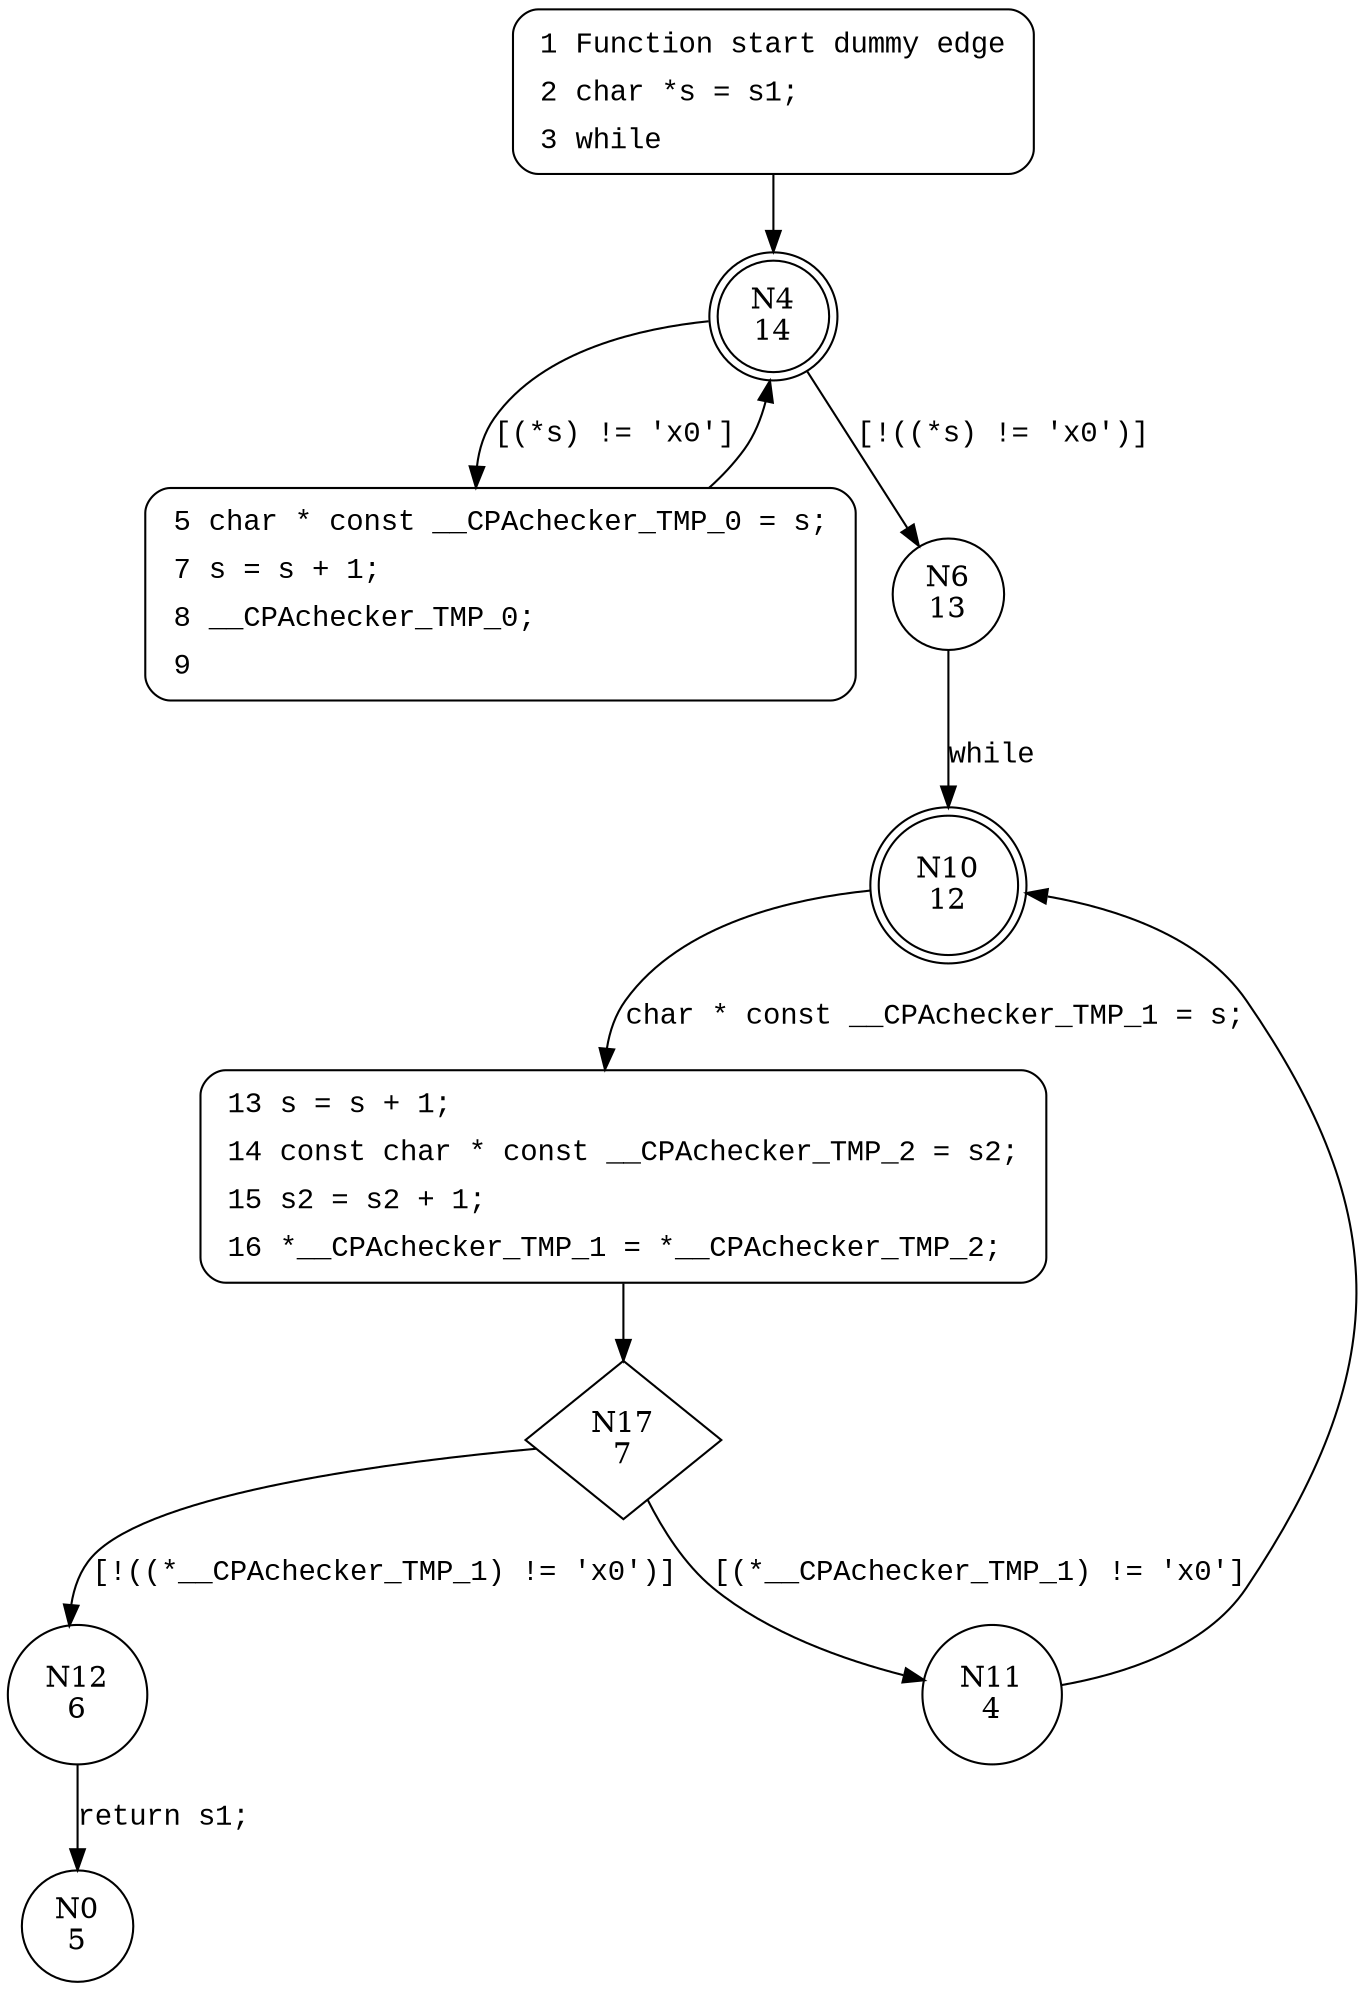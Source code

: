 digraph cstrcat {
4 [shape="doublecircle" label="N4\n14"]
5 [shape="circle" label="N5\n3"]
6 [shape="circle" label="N6\n13"]
10 [shape="doublecircle" label="N10\n12"]
13 [shape="circle" label="N13\n11"]
17 [shape="diamond" label="N17\n7"]
11 [shape="circle" label="N11\n4"]
12 [shape="circle" label="N12\n6"]
0 [shape="circle" label="N0\n5"]
1 [style="filled,bold" penwidth="1" fillcolor="white" fontname="Courier New" shape="Mrecord" label=<<table border="0" cellborder="0" cellpadding="3" bgcolor="white"><tr><td align="right">1</td><td align="left">Function start dummy edge</td></tr><tr><td align="right">2</td><td align="left">char *s = s1;</td></tr><tr><td align="right">3</td><td align="left">while</td></tr></table>>]
1 -> 4[label=""]
13 [style="filled,bold" penwidth="1" fillcolor="white" fontname="Courier New" shape="Mrecord" label=<<table border="0" cellborder="0" cellpadding="3" bgcolor="white"><tr><td align="right">13</td><td align="left">s = s + 1;</td></tr><tr><td align="right">14</td><td align="left">const char * const __CPAchecker_TMP_2 = s2;</td></tr><tr><td align="right">15</td><td align="left">s2 = s2 + 1;</td></tr><tr><td align="right">16</td><td align="left">*__CPAchecker_TMP_1 = *__CPAchecker_TMP_2;</td></tr></table>>]
13 -> 17[label=""]
5 [style="filled,bold" penwidth="1" fillcolor="white" fontname="Courier New" shape="Mrecord" label=<<table border="0" cellborder="0" cellpadding="3" bgcolor="white"><tr><td align="right">5</td><td align="left">char * const __CPAchecker_TMP_0 = s;</td></tr><tr><td align="right">7</td><td align="left">s = s + 1;</td></tr><tr><td align="right">8</td><td align="left">__CPAchecker_TMP_0;</td></tr><tr><td align="right">9</td><td align="left"></td></tr></table>>]
5 -> 4[label=""]
4 -> 5 [label="[(*s) != '\x0']" fontname="Courier New"]
4 -> 6 [label="[!((*s) != '\x0')]" fontname="Courier New"]
10 -> 13 [label="char * const __CPAchecker_TMP_1 = s;" fontname="Courier New"]
17 -> 11 [label="[(*__CPAchecker_TMP_1) != '\x0']" fontname="Courier New"]
17 -> 12 [label="[!((*__CPAchecker_TMP_1) != '\x0')]" fontname="Courier New"]
11 -> 10 [label="" fontname="Courier New"]
6 -> 10 [label="while" fontname="Courier New"]
12 -> 0 [label="return s1;" fontname="Courier New"]
}